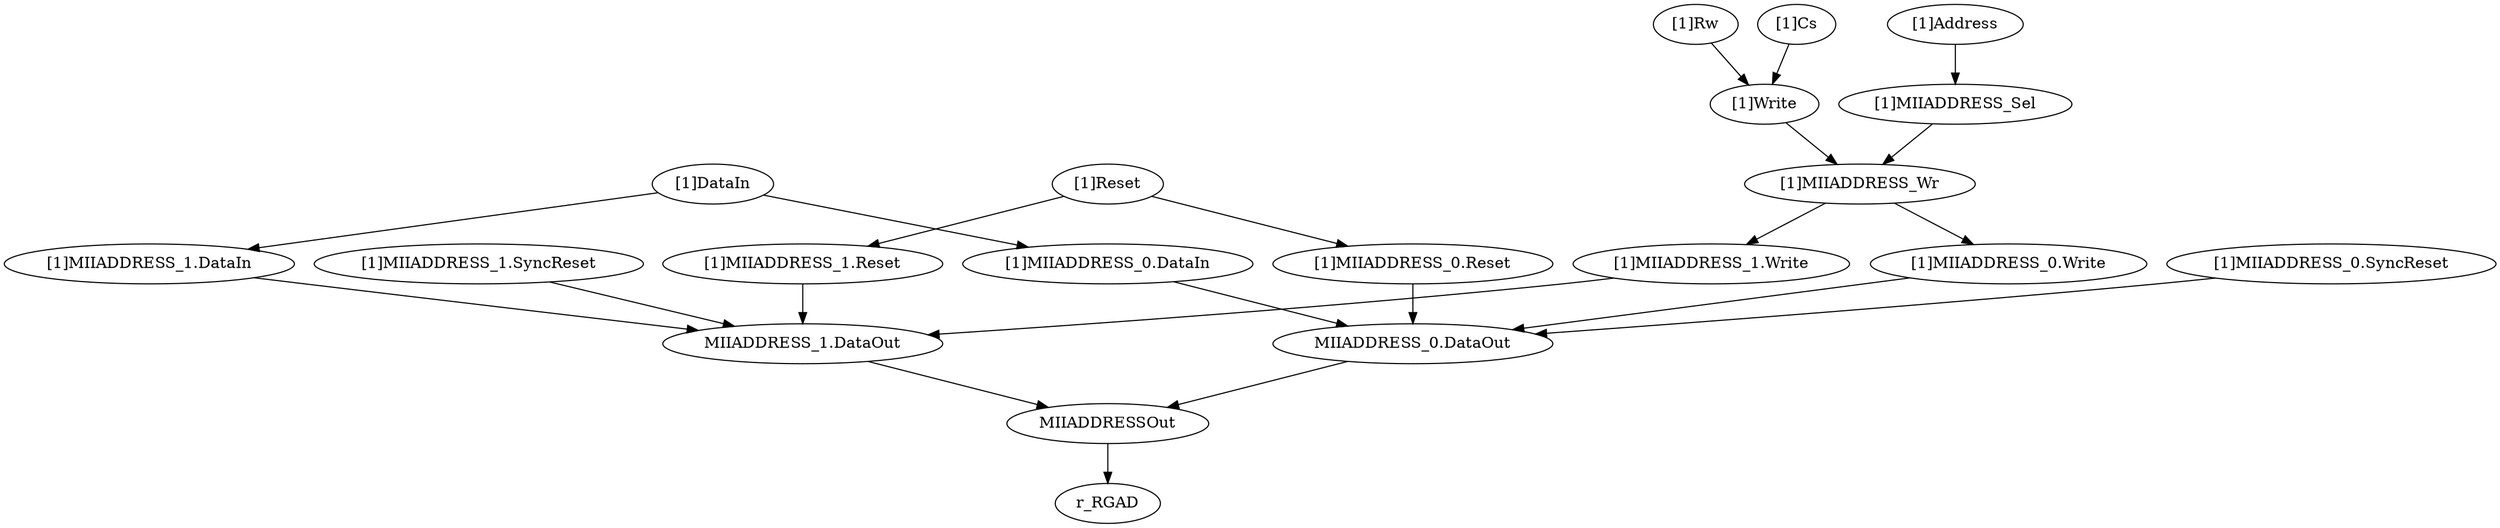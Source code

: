 strict digraph "" {
	"[1]MIIADDRESS_1.DataIn"	 [complexity=4,
		importance=0.0127990635496,
		rank=0.0031997658874];
	"MIIADDRESS_1.DataOut"	 [complexity=2,
		importance=0.0115216474959,
		rank=0.00576082374796];
	"[1]MIIADDRESS_1.DataIn" -> "MIIADDRESS_1.DataOut";
	"[1]MIIADDRESS_1.Write"	 [complexity=3,
		importance=0.013274445203,
		rank=0.00442481506766];
	"[1]MIIADDRESS_1.Write" -> "MIIADDRESS_1.DataOut";
	"[1]MIIADDRESS_1.SyncReset"	 [complexity=3,
		importance=0.0243099742613,
		rank=0.00810332475378];
	"[1]MIIADDRESS_1.SyncReset" -> "MIIADDRESS_1.DataOut";
	"[1]DataIn"	 [complexity=4,
		importance=0.0140657428191,
		rank=0.00351643570477];
	"[1]DataIn" -> "[1]MIIADDRESS_1.DataIn";
	"[1]MIIADDRESS_0.DataIn"	 [complexity=4,
		importance=0.0127990635496,
		rank=0.0031997658874];
	"[1]DataIn" -> "[1]MIIADDRESS_0.DataIn";
	"MIIADDRESS_0.DataOut"	 [complexity=2,
		importance=0.0115216474959,
		rank=0.00576082374796];
	MIIADDRESSOut	 [complexity=2,
		importance=0.00746978104687,
		rank=0.00373489052343];
	"MIIADDRESS_0.DataOut" -> MIIADDRESSOut;
	"MIIADDRESS_1.DataOut" -> MIIADDRESSOut;
	"[1]MIIADDRESS_0.DataIn" -> "MIIADDRESS_0.DataOut";
	r_RGAD	 [complexity=0,
		importance=0.0021528590563,
		rank=0.0];
	MIIADDRESSOut -> r_RGAD;
	"[1]Cs"	 [complexity=12,
		importance=0.0336052012135,
		rank=0.00280043343446];
	"[1]Write"	 [complexity=9,
		importance=0.032338521944,
		rank=0.00359316910489];
	"[1]Cs" -> "[1]Write";
	"[1]MIIADDRESS_Wr"	 [complexity=3,
		importance=0.0152191862041,
		rank=0.00507306206804];
	"[1]MIIADDRESS_Wr" -> "[1]MIIADDRESS_1.Write";
	"[1]MIIADDRESS_0.Write"	 [complexity=3,
		importance=0.013274445203,
		rank=0.00442481506766];
	"[1]MIIADDRESS_Wr" -> "[1]MIIADDRESS_0.Write";
	"[1]Address"	 [complexity=11,
		importance=0.0329849282445,
		rank=0.0029986298404];
	"[1]MIIADDRESS_Sel"	 [complexity=9,
		importance=0.031718248975,
		rank=0.00352424988611];
	"[1]Address" -> "[1]MIIADDRESS_Sel";
	"[1]MIIADDRESS_Sel" -> "[1]MIIADDRESS_Wr";
	"[1]Write" -> "[1]MIIADDRESS_Wr";
	"[1]MIIADDRESS_0.Reset"	 [complexity=3,
		importance=0.0358376548074,
		rank=0.0119458849358];
	"[1]MIIADDRESS_0.Reset" -> "MIIADDRESS_0.DataOut";
	"[1]Rw"	 [complexity=12,
		importance=0.0336052012135,
		rank=0.00280043343446];
	"[1]Rw" -> "[1]Write";
	"[1]Reset"	 [complexity=3,
		importance=0.0371043340769,
		rank=0.012368111359];
	"[1]Reset" -> "[1]MIIADDRESS_0.Reset";
	"[1]MIIADDRESS_1.Reset"	 [complexity=3,
		importance=0.0358376548074,
		rank=0.0119458849358];
	"[1]Reset" -> "[1]MIIADDRESS_1.Reset";
	"[1]MIIADDRESS_0.Write" -> "MIIADDRESS_0.DataOut";
	"[1]MIIADDRESS_0.SyncReset"	 [complexity=3,
		importance=0.0243099742613,
		rank=0.00810332475378];
	"[1]MIIADDRESS_0.SyncReset" -> "MIIADDRESS_0.DataOut";
	"[1]MIIADDRESS_1.Reset" -> "MIIADDRESS_1.DataOut";
}
